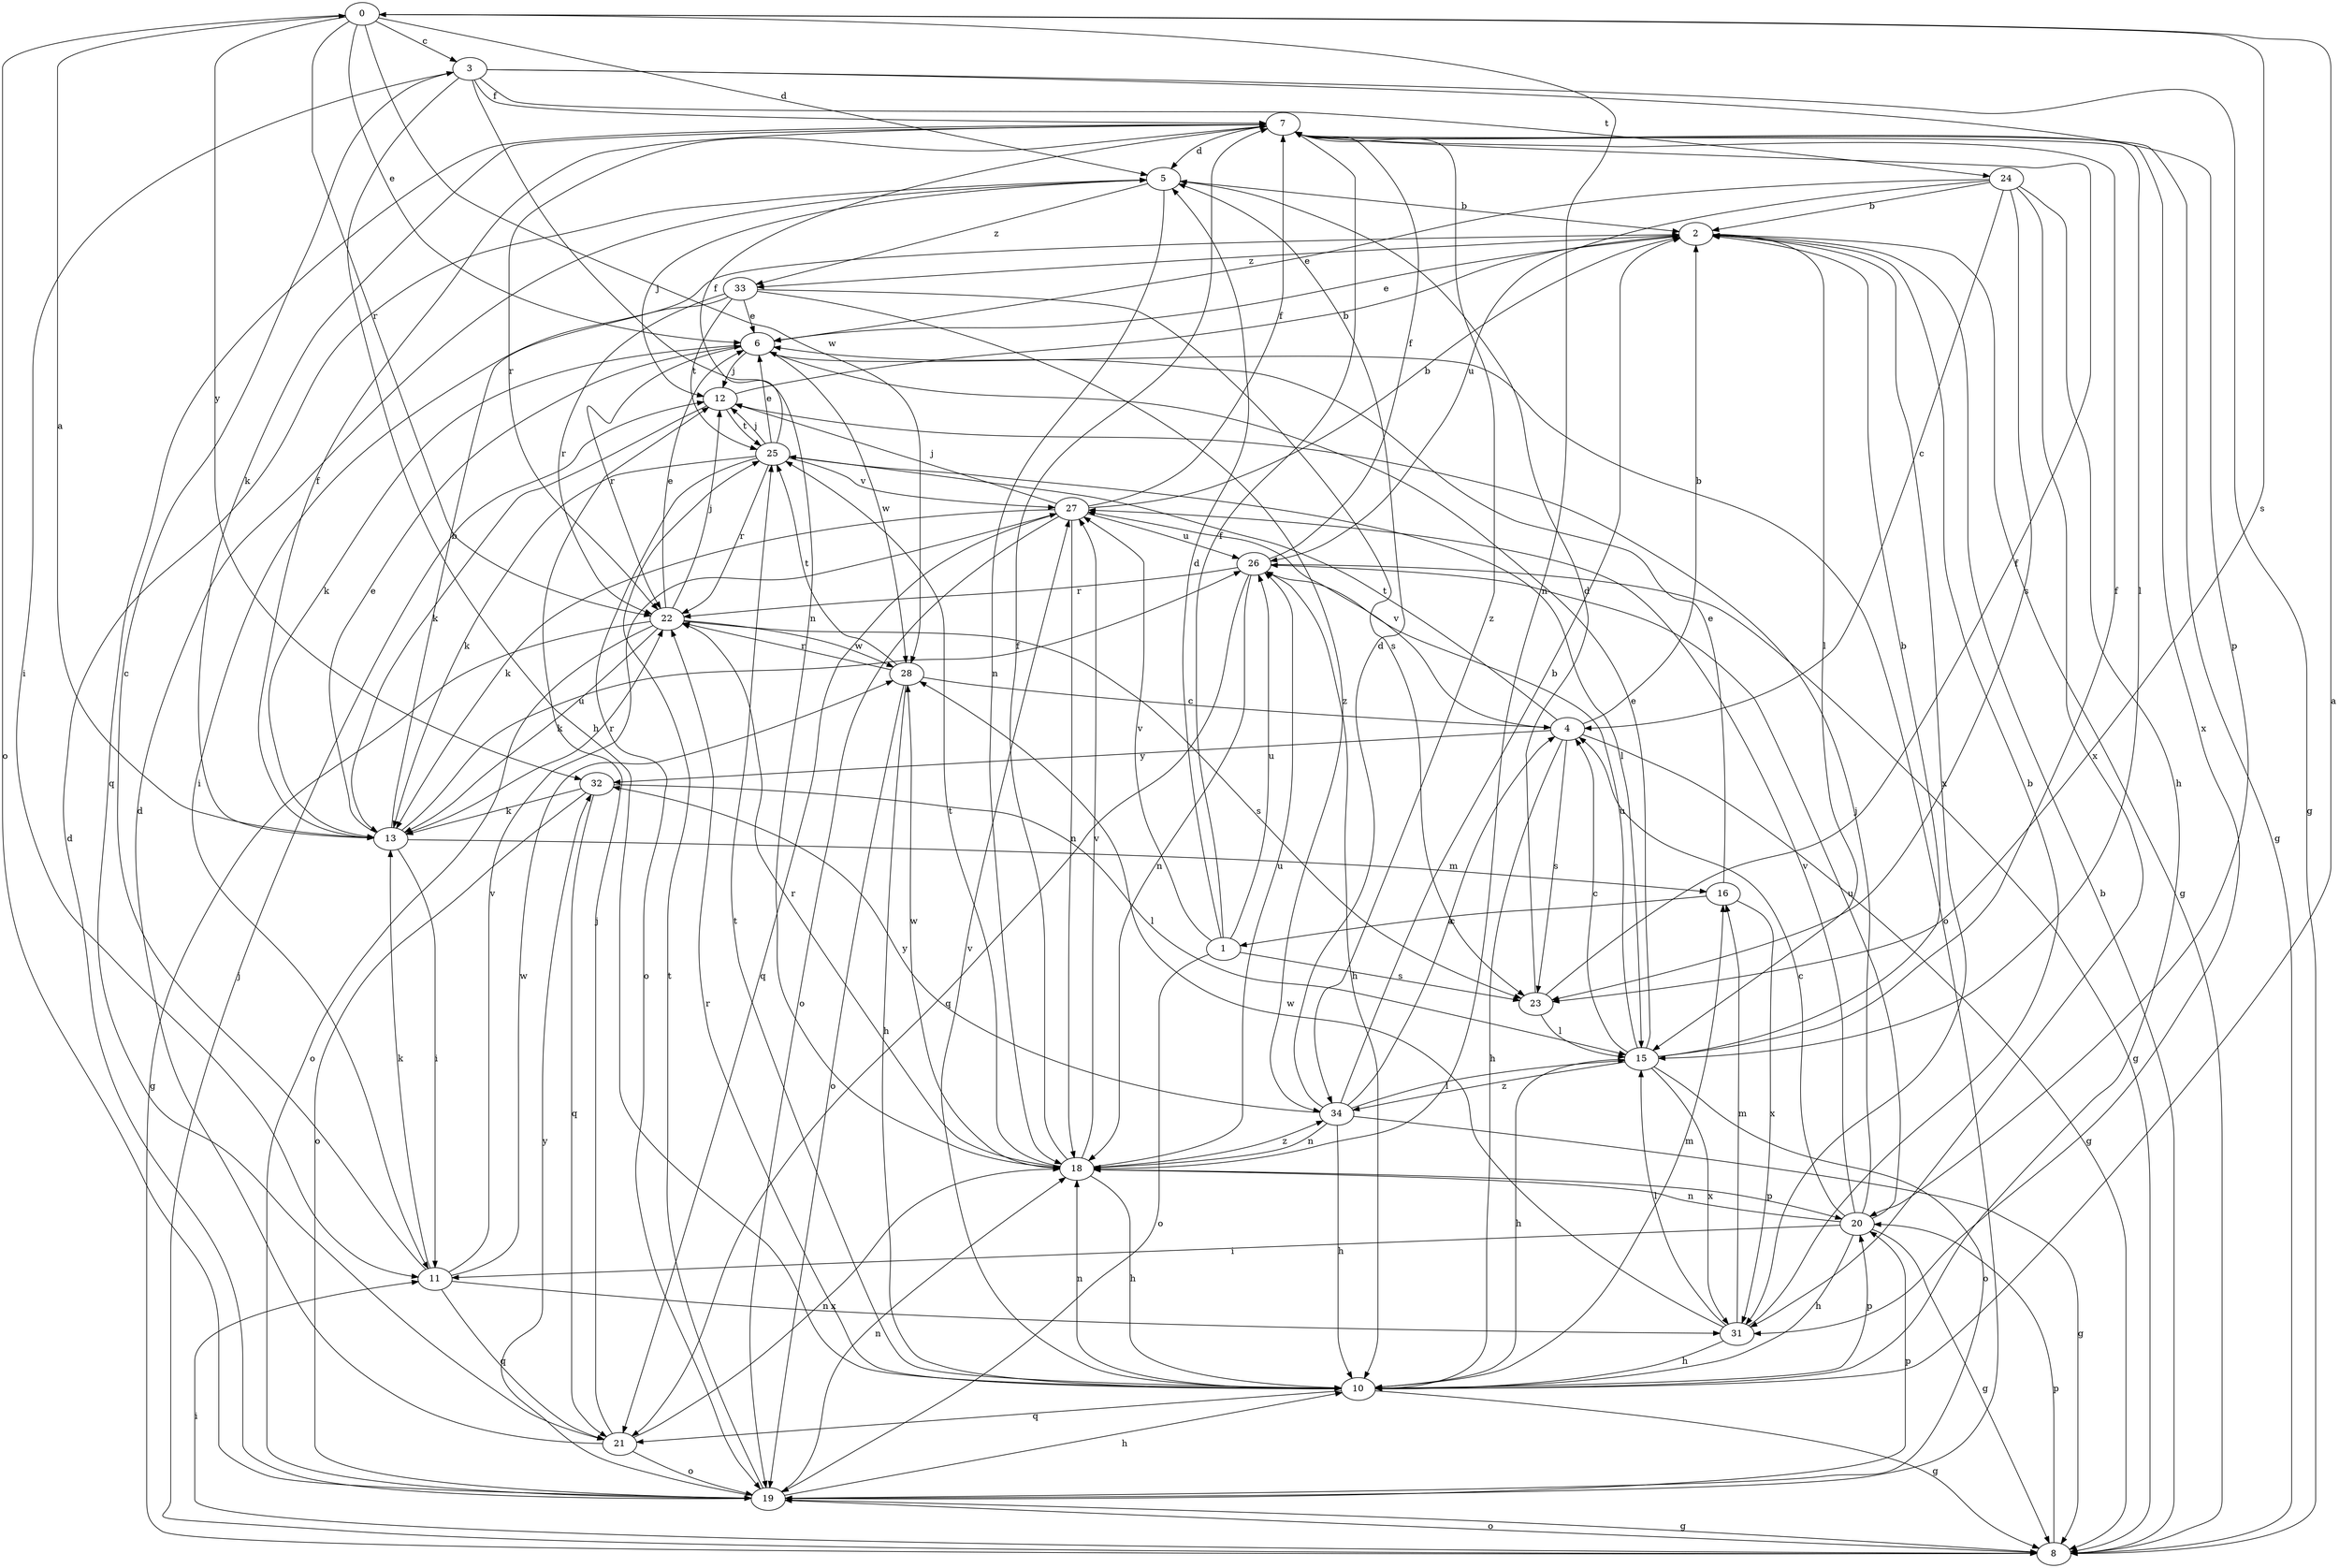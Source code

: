 strict digraph  {
0;
1;
2;
3;
4;
5;
6;
7;
8;
10;
11;
12;
13;
15;
16;
18;
19;
20;
21;
22;
23;
24;
25;
26;
27;
28;
31;
32;
33;
34;
0 -> 3  [label=c];
0 -> 5  [label=d];
0 -> 6  [label=e];
0 -> 18  [label=n];
0 -> 19  [label=o];
0 -> 22  [label=r];
0 -> 23  [label=s];
0 -> 28  [label=w];
0 -> 32  [label=y];
1 -> 5  [label=d];
1 -> 7  [label=f];
1 -> 19  [label=o];
1 -> 23  [label=s];
1 -> 26  [label=u];
1 -> 27  [label=v];
2 -> 6  [label=e];
2 -> 8  [label=g];
2 -> 15  [label=l];
2 -> 31  [label=x];
2 -> 33  [label=z];
3 -> 7  [label=f];
3 -> 8  [label=g];
3 -> 10  [label=h];
3 -> 11  [label=i];
3 -> 18  [label=n];
3 -> 20  [label=p];
3 -> 24  [label=t];
4 -> 2  [label=b];
4 -> 8  [label=g];
4 -> 10  [label=h];
4 -> 23  [label=s];
4 -> 25  [label=t];
4 -> 27  [label=v];
4 -> 32  [label=y];
5 -> 2  [label=b];
5 -> 12  [label=j];
5 -> 18  [label=n];
5 -> 33  [label=z];
6 -> 12  [label=j];
6 -> 13  [label=k];
6 -> 19  [label=o];
6 -> 22  [label=r];
6 -> 28  [label=w];
7 -> 5  [label=d];
7 -> 8  [label=g];
7 -> 13  [label=k];
7 -> 15  [label=l];
7 -> 21  [label=q];
7 -> 22  [label=r];
7 -> 31  [label=x];
7 -> 34  [label=z];
8 -> 2  [label=b];
8 -> 11  [label=i];
8 -> 12  [label=j];
8 -> 19  [label=o];
8 -> 20  [label=p];
10 -> 0  [label=a];
10 -> 8  [label=g];
10 -> 16  [label=m];
10 -> 18  [label=n];
10 -> 20  [label=p];
10 -> 21  [label=q];
10 -> 22  [label=r];
10 -> 25  [label=t];
10 -> 27  [label=v];
11 -> 3  [label=c];
11 -> 13  [label=k];
11 -> 21  [label=q];
11 -> 27  [label=v];
11 -> 28  [label=w];
11 -> 31  [label=x];
12 -> 2  [label=b];
12 -> 13  [label=k];
12 -> 25  [label=t];
13 -> 0  [label=a];
13 -> 2  [label=b];
13 -> 6  [label=e];
13 -> 7  [label=f];
13 -> 11  [label=i];
13 -> 16  [label=m];
13 -> 22  [label=r];
13 -> 26  [label=u];
15 -> 2  [label=b];
15 -> 4  [label=c];
15 -> 6  [label=e];
15 -> 7  [label=f];
15 -> 10  [label=h];
15 -> 19  [label=o];
15 -> 26  [label=u];
15 -> 31  [label=x];
15 -> 34  [label=z];
16 -> 1  [label=a];
16 -> 6  [label=e];
16 -> 31  [label=x];
18 -> 7  [label=f];
18 -> 10  [label=h];
18 -> 20  [label=p];
18 -> 22  [label=r];
18 -> 25  [label=t];
18 -> 26  [label=u];
18 -> 27  [label=v];
18 -> 28  [label=w];
18 -> 34  [label=z];
19 -> 5  [label=d];
19 -> 8  [label=g];
19 -> 10  [label=h];
19 -> 18  [label=n];
19 -> 20  [label=p];
19 -> 25  [label=t];
19 -> 32  [label=y];
20 -> 4  [label=c];
20 -> 8  [label=g];
20 -> 10  [label=h];
20 -> 11  [label=i];
20 -> 12  [label=j];
20 -> 18  [label=n];
20 -> 26  [label=u];
20 -> 27  [label=v];
21 -> 5  [label=d];
21 -> 12  [label=j];
21 -> 18  [label=n];
21 -> 19  [label=o];
22 -> 6  [label=e];
22 -> 8  [label=g];
22 -> 12  [label=j];
22 -> 13  [label=k];
22 -> 19  [label=o];
22 -> 23  [label=s];
22 -> 28  [label=w];
23 -> 5  [label=d];
23 -> 7  [label=f];
23 -> 15  [label=l];
24 -> 2  [label=b];
24 -> 4  [label=c];
24 -> 6  [label=e];
24 -> 10  [label=h];
24 -> 23  [label=s];
24 -> 26  [label=u];
24 -> 31  [label=x];
25 -> 6  [label=e];
25 -> 7  [label=f];
25 -> 12  [label=j];
25 -> 13  [label=k];
25 -> 15  [label=l];
25 -> 19  [label=o];
25 -> 22  [label=r];
25 -> 27  [label=v];
26 -> 7  [label=f];
26 -> 8  [label=g];
26 -> 10  [label=h];
26 -> 18  [label=n];
26 -> 21  [label=q];
26 -> 22  [label=r];
27 -> 2  [label=b];
27 -> 7  [label=f];
27 -> 12  [label=j];
27 -> 13  [label=k];
27 -> 18  [label=n];
27 -> 19  [label=o];
27 -> 21  [label=q];
27 -> 26  [label=u];
28 -> 4  [label=c];
28 -> 10  [label=h];
28 -> 19  [label=o];
28 -> 22  [label=r];
28 -> 25  [label=t];
31 -> 2  [label=b];
31 -> 10  [label=h];
31 -> 15  [label=l];
31 -> 16  [label=m];
31 -> 28  [label=w];
32 -> 13  [label=k];
32 -> 15  [label=l];
32 -> 19  [label=o];
32 -> 21  [label=q];
33 -> 6  [label=e];
33 -> 11  [label=i];
33 -> 22  [label=r];
33 -> 23  [label=s];
33 -> 25  [label=t];
33 -> 34  [label=z];
34 -> 2  [label=b];
34 -> 4  [label=c];
34 -> 5  [label=d];
34 -> 8  [label=g];
34 -> 10  [label=h];
34 -> 15  [label=l];
34 -> 18  [label=n];
34 -> 32  [label=y];
}
